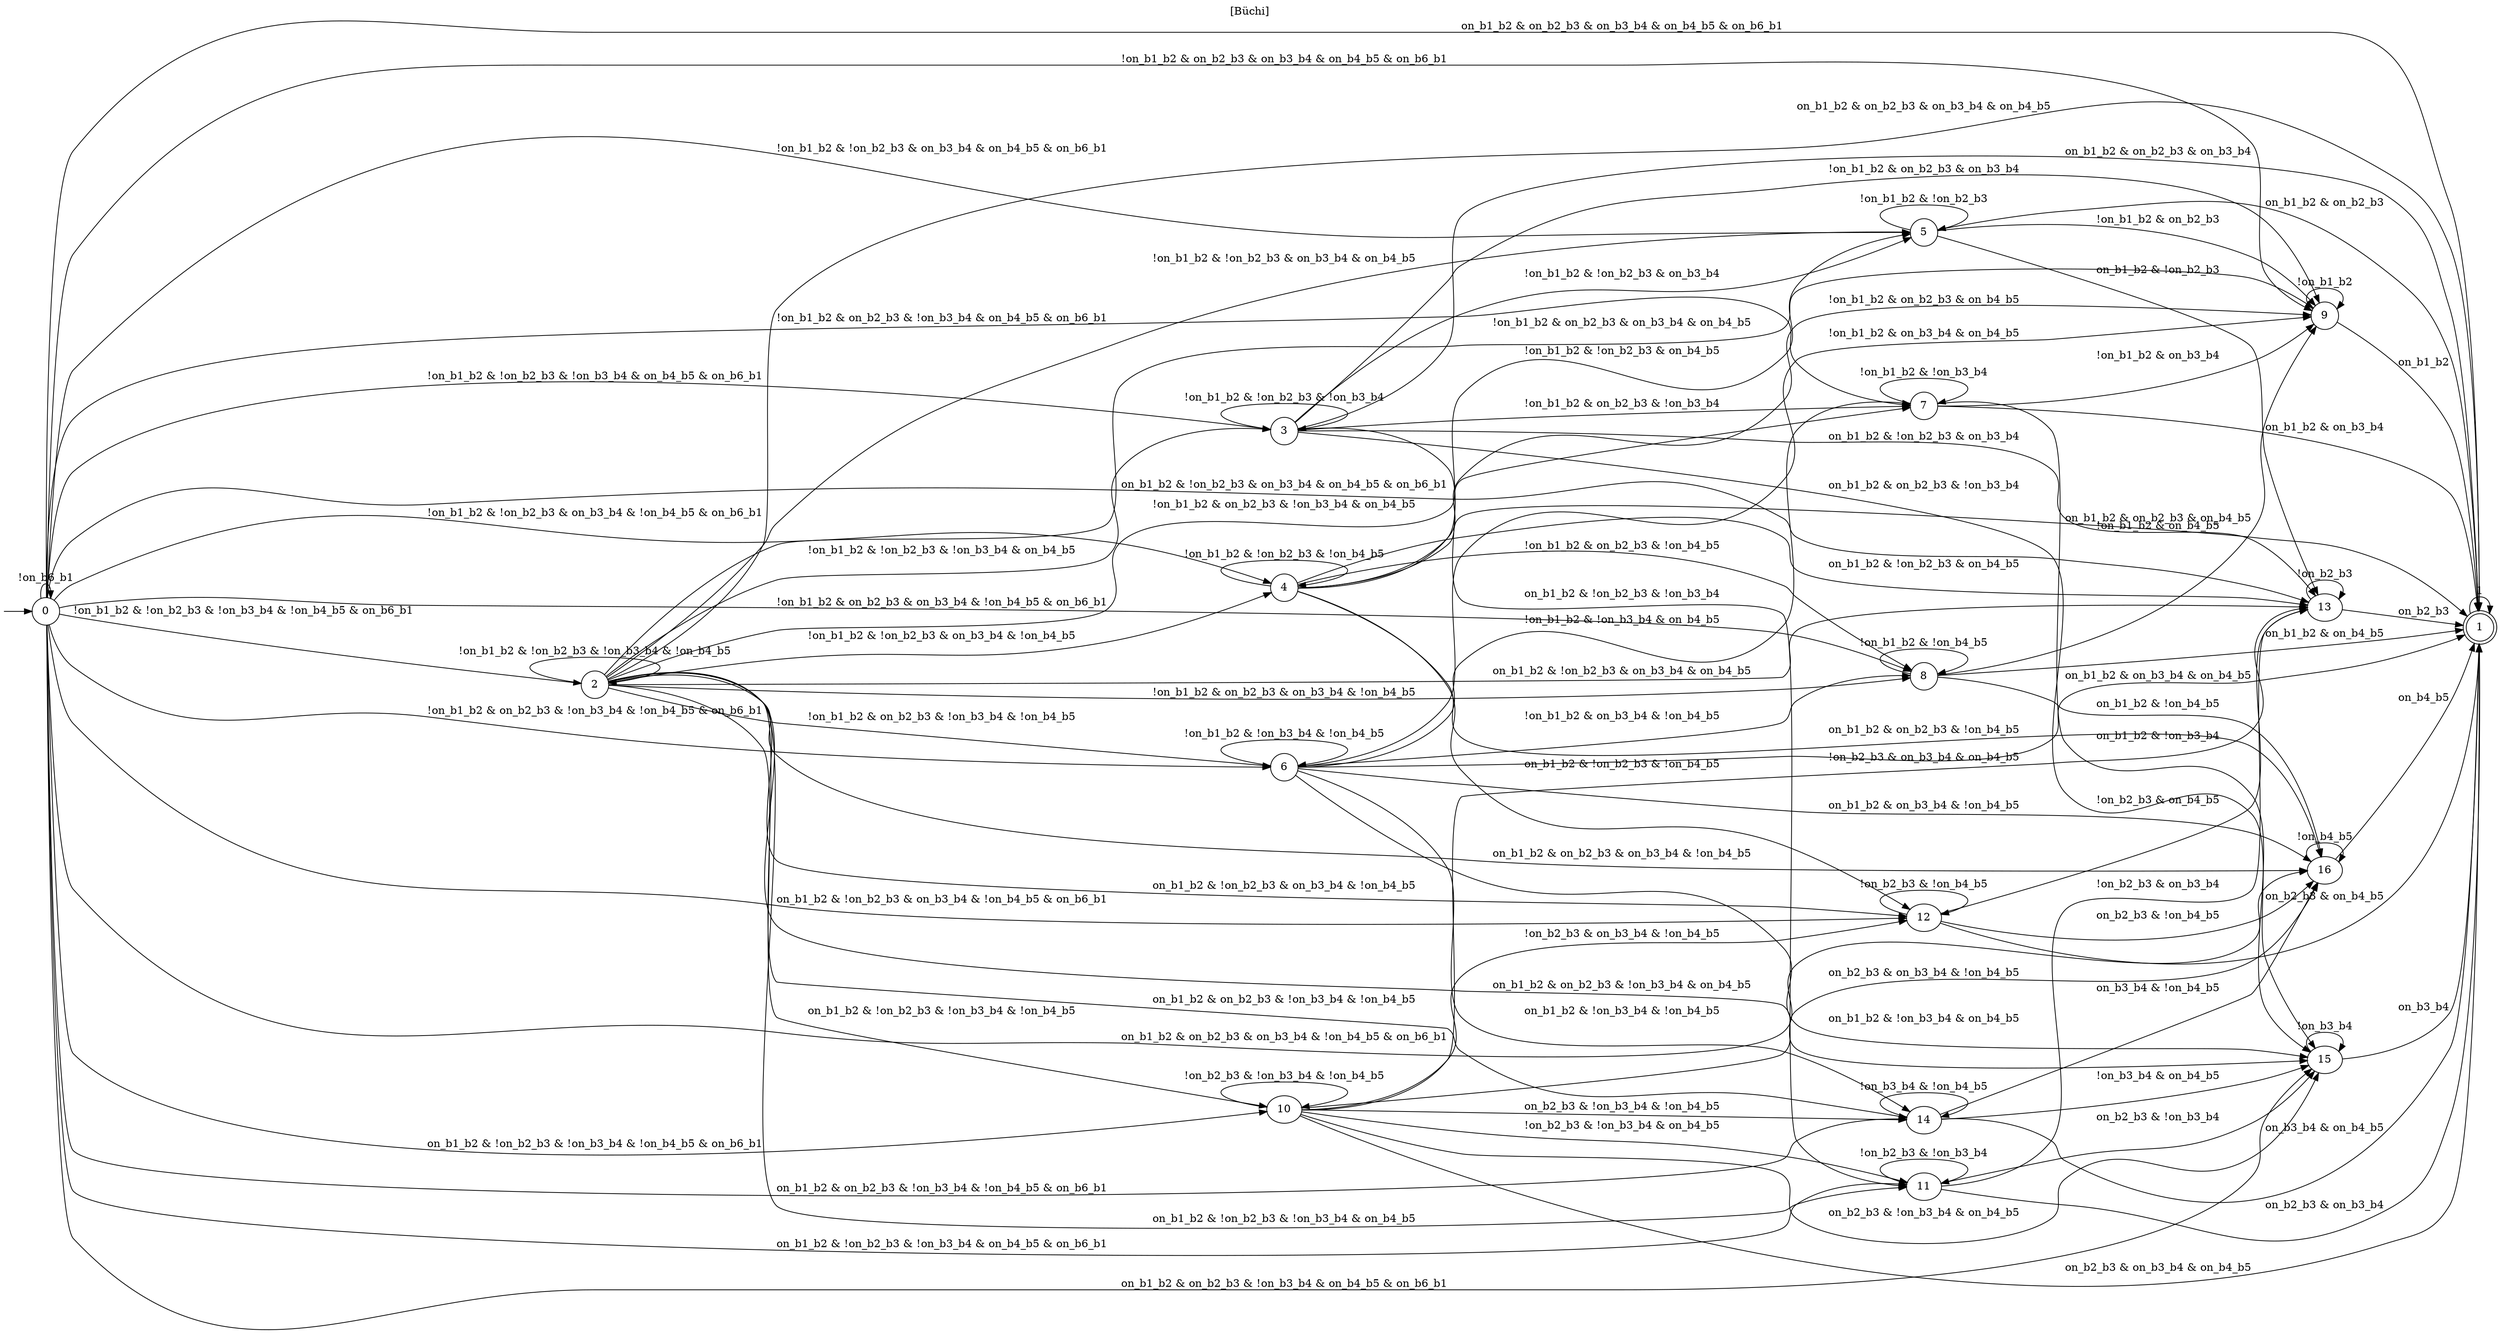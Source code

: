 digraph "" {
  rankdir=LR
  label="[Büchi]"
  labelloc="t"
  node [shape="ellipse",width="0.5",height="0.5"]
  I [label="", style=invis, width=0]
  I -> 0
  0 [label="0"]
  0 -> 0 [label="!on_b6_b1"]
  0 -> 1 [label="on_b1_b2 & on_b2_b3 & on_b3_b4 & on_b4_b5 & on_b6_b1"]
  0 -> 2 [label="!on_b1_b2 & !on_b2_b3 & !on_b3_b4 & !on_b4_b5 & on_b6_b1"]
  0 -> 3 [label="!on_b1_b2 & !on_b2_b3 & !on_b3_b4 & on_b4_b5 & on_b6_b1"]
  0 -> 4 [label="!on_b1_b2 & !on_b2_b3 & on_b3_b4 & !on_b4_b5 & on_b6_b1"]
  0 -> 5 [label="!on_b1_b2 & !on_b2_b3 & on_b3_b4 & on_b4_b5 & on_b6_b1"]
  0 -> 6 [label="!on_b1_b2 & on_b2_b3 & !on_b3_b4 & !on_b4_b5 & on_b6_b1"]
  0 -> 7 [label="!on_b1_b2 & on_b2_b3 & !on_b3_b4 & on_b4_b5 & on_b6_b1"]
  0 -> 8 [label="!on_b1_b2 & on_b2_b3 & on_b3_b4 & !on_b4_b5 & on_b6_b1"]
  0 -> 9 [label="!on_b1_b2 & on_b2_b3 & on_b3_b4 & on_b4_b5 & on_b6_b1"]
  0 -> 10 [label="on_b1_b2 & !on_b2_b3 & !on_b3_b4 & !on_b4_b5 & on_b6_b1"]
  0 -> 11 [label="on_b1_b2 & !on_b2_b3 & !on_b3_b4 & on_b4_b5 & on_b6_b1"]
  0 -> 12 [label="on_b1_b2 & !on_b2_b3 & on_b3_b4 & !on_b4_b5 & on_b6_b1"]
  0 -> 13 [label="on_b1_b2 & !on_b2_b3 & on_b3_b4 & on_b4_b5 & on_b6_b1"]
  0 -> 14 [label="on_b1_b2 & on_b2_b3 & !on_b3_b4 & !on_b4_b5 & on_b6_b1"]
  0 -> 15 [label="on_b1_b2 & on_b2_b3 & !on_b3_b4 & on_b4_b5 & on_b6_b1"]
  0 -> 16 [label="on_b1_b2 & on_b2_b3 & on_b3_b4 & !on_b4_b5 & on_b6_b1"]
  1 [label="1", peripheries=2]
  1 -> 1 [label="1"]
  2 [label="2"]
  2 -> 1 [label="on_b1_b2 & on_b2_b3 & on_b3_b4 & on_b4_b5"]
  2 -> 2 [label="!on_b1_b2 & !on_b2_b3 & !on_b3_b4 & !on_b4_b5"]
  2 -> 3 [label="!on_b1_b2 & !on_b2_b3 & !on_b3_b4 & on_b4_b5"]
  2 -> 4 [label="!on_b1_b2 & !on_b2_b3 & on_b3_b4 & !on_b4_b5"]
  2 -> 5 [label="!on_b1_b2 & !on_b2_b3 & on_b3_b4 & on_b4_b5"]
  2 -> 6 [label="!on_b1_b2 & on_b2_b3 & !on_b3_b4 & !on_b4_b5"]
  2 -> 7 [label="!on_b1_b2 & on_b2_b3 & !on_b3_b4 & on_b4_b5"]
  2 -> 8 [label="!on_b1_b2 & on_b2_b3 & on_b3_b4 & !on_b4_b5"]
  2 -> 9 [label="!on_b1_b2 & on_b2_b3 & on_b3_b4 & on_b4_b5"]
  2 -> 10 [label="on_b1_b2 & !on_b2_b3 & !on_b3_b4 & !on_b4_b5"]
  2 -> 11 [label="on_b1_b2 & !on_b2_b3 & !on_b3_b4 & on_b4_b5"]
  2 -> 12 [label="on_b1_b2 & !on_b2_b3 & on_b3_b4 & !on_b4_b5"]
  2 -> 13 [label="on_b1_b2 & !on_b2_b3 & on_b3_b4 & on_b4_b5"]
  2 -> 14 [label="on_b1_b2 & on_b2_b3 & !on_b3_b4 & !on_b4_b5"]
  2 -> 15 [label="on_b1_b2 & on_b2_b3 & !on_b3_b4 & on_b4_b5"]
  2 -> 16 [label="on_b1_b2 & on_b2_b3 & on_b3_b4 & !on_b4_b5"]
  3 [label="3"]
  3 -> 1 [label="on_b1_b2 & on_b2_b3 & on_b3_b4"]
  3 -> 3 [label="!on_b1_b2 & !on_b2_b3 & !on_b3_b4"]
  3 -> 5 [label="!on_b1_b2 & !on_b2_b3 & on_b3_b4"]
  3 -> 7 [label="!on_b1_b2 & on_b2_b3 & !on_b3_b4"]
  3 -> 9 [label="!on_b1_b2 & on_b2_b3 & on_b3_b4"]
  3 -> 11 [label="on_b1_b2 & !on_b2_b3 & !on_b3_b4"]
  3 -> 13 [label="on_b1_b2 & !on_b2_b3 & on_b3_b4"]
  3 -> 15 [label="on_b1_b2 & on_b2_b3 & !on_b3_b4"]
  4 [label="4"]
  4 -> 1 [label="on_b1_b2 & on_b2_b3 & on_b4_b5"]
  4 -> 4 [label="!on_b1_b2 & !on_b2_b3 & !on_b4_b5"]
  4 -> 5 [label="!on_b1_b2 & !on_b2_b3 & on_b4_b5"]
  4 -> 8 [label="!on_b1_b2 & on_b2_b3 & !on_b4_b5"]
  4 -> 9 [label="!on_b1_b2 & on_b2_b3 & on_b4_b5"]
  4 -> 12 [label="on_b1_b2 & !on_b2_b3 & !on_b4_b5"]
  4 -> 13 [label="on_b1_b2 & !on_b2_b3 & on_b4_b5"]
  4 -> 16 [label="on_b1_b2 & on_b2_b3 & !on_b4_b5"]
  5 [label="5"]
  5 -> 1 [label="on_b1_b2 & on_b2_b3"]
  5 -> 5 [label="!on_b1_b2 & !on_b2_b3"]
  5 -> 9 [label="!on_b1_b2 & on_b2_b3"]
  5 -> 13 [label="on_b1_b2 & !on_b2_b3"]
  6 [label="6"]
  6 -> 1 [label="on_b1_b2 & on_b3_b4 & on_b4_b5"]
  6 -> 6 [label="!on_b1_b2 & !on_b3_b4 & !on_b4_b5"]
  6 -> 7 [label="!on_b1_b2 & !on_b3_b4 & on_b4_b5"]
  6 -> 8 [label="!on_b1_b2 & on_b3_b4 & !on_b4_b5"]
  6 -> 9 [label="!on_b1_b2 & on_b3_b4 & on_b4_b5"]
  6 -> 14 [label="on_b1_b2 & !on_b3_b4 & !on_b4_b5"]
  6 -> 15 [label="on_b1_b2 & !on_b3_b4 & on_b4_b5"]
  6 -> 16 [label="on_b1_b2 & on_b3_b4 & !on_b4_b5"]
  7 [label="7"]
  7 -> 1 [label="on_b1_b2 & on_b3_b4"]
  7 -> 7 [label="!on_b1_b2 & !on_b3_b4"]
  7 -> 9 [label="!on_b1_b2 & on_b3_b4"]
  7 -> 15 [label="on_b1_b2 & !on_b3_b4"]
  8 [label="8"]
  8 -> 1 [label="on_b1_b2 & on_b4_b5"]
  8 -> 8 [label="!on_b1_b2 & !on_b4_b5"]
  8 -> 9 [label="!on_b1_b2 & on_b4_b5"]
  8 -> 16 [label="on_b1_b2 & !on_b4_b5"]
  9 [label="9"]
  9 -> 1 [label="on_b1_b2"]
  9 -> 9 [label="!on_b1_b2"]
  10 [label="10"]
  10 -> 1 [label="on_b2_b3 & on_b3_b4 & on_b4_b5"]
  10 -> 10 [label="!on_b2_b3 & !on_b3_b4 & !on_b4_b5"]
  10 -> 11 [label="!on_b2_b3 & !on_b3_b4 & on_b4_b5"]
  10 -> 12 [label="!on_b2_b3 & on_b3_b4 & !on_b4_b5"]
  10 -> 13 [label="!on_b2_b3 & on_b3_b4 & on_b4_b5"]
  10 -> 14 [label="on_b2_b3 & !on_b3_b4 & !on_b4_b5"]
  10 -> 15 [label="on_b2_b3 & !on_b3_b4 & on_b4_b5"]
  10 -> 16 [label="on_b2_b3 & on_b3_b4 & !on_b4_b5"]
  11 [label="11"]
  11 -> 1 [label="on_b2_b3 & on_b3_b4"]
  11 -> 11 [label="!on_b2_b3 & !on_b3_b4"]
  11 -> 13 [label="!on_b2_b3 & on_b3_b4"]
  11 -> 15 [label="on_b2_b3 & !on_b3_b4"]
  12 [label="12"]
  12 -> 1 [label="on_b2_b3 & on_b4_b5"]
  12 -> 12 [label="!on_b2_b3 & !on_b4_b5"]
  12 -> 13 [label="!on_b2_b3 & on_b4_b5"]
  12 -> 16 [label="on_b2_b3 & !on_b4_b5"]
  13 [label="13"]
  13 -> 1 [label="on_b2_b3"]
  13 -> 13 [label="!on_b2_b3"]
  14 [label="14"]
  14 -> 1 [label="on_b3_b4 & on_b4_b5"]
  14 -> 14 [label="!on_b3_b4 & !on_b4_b5"]
  14 -> 15 [label="!on_b3_b4 & on_b4_b5"]
  14 -> 16 [label="on_b3_b4 & !on_b4_b5"]
  15 [label="15"]
  15 -> 1 [label="on_b3_b4"]
  15 -> 15 [label="!on_b3_b4"]
  16 [label="16"]
  16 -> 1 [label="on_b4_b5"]
  16 -> 16 [label="!on_b4_b5"]
}
